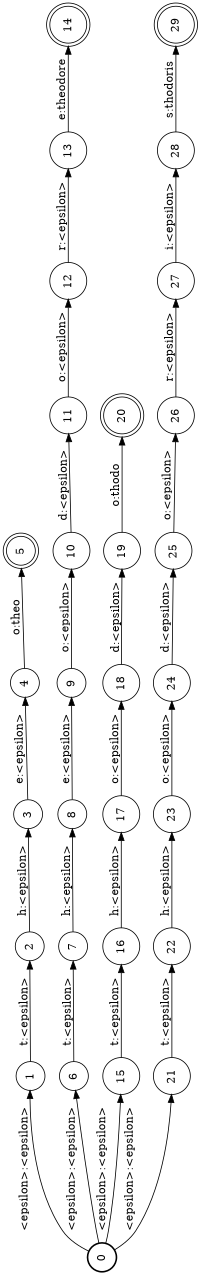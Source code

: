 digraph FST {
rankdir = LR;
size = "8.5,11";
label = "";
center = 1;
orientation = Landscape;
ranksep = "0.4";
nodesep = "0.25";
0 [label = "0", shape = circle, style = bold, fontsize = 14]
	0 -> 1 [label = "<epsilon>:<epsilon>", fontsize = 14];
	0 -> 6 [label = "<epsilon>:<epsilon>", fontsize = 14];
	0 -> 15 [label = "<epsilon>:<epsilon>", fontsize = 14];
	0 -> 21 [label = "<epsilon>:<epsilon>", fontsize = 14];
1 [label = "1", shape = circle, style = solid, fontsize = 14]
	1 -> 2 [label = "t:<epsilon>", fontsize = 14];
2 [label = "2", shape = circle, style = solid, fontsize = 14]
	2 -> 3 [label = "h:<epsilon>", fontsize = 14];
3 [label = "3", shape = circle, style = solid, fontsize = 14]
	3 -> 4 [label = "e:<epsilon>", fontsize = 14];
4 [label = "4", shape = circle, style = solid, fontsize = 14]
	4 -> 5 [label = "o:theo", fontsize = 14];
5 [label = "5", shape = doublecircle, style = solid, fontsize = 14]
6 [label = "6", shape = circle, style = solid, fontsize = 14]
	6 -> 7 [label = "t:<epsilon>", fontsize = 14];
7 [label = "7", shape = circle, style = solid, fontsize = 14]
	7 -> 8 [label = "h:<epsilon>", fontsize = 14];
8 [label = "8", shape = circle, style = solid, fontsize = 14]
	8 -> 9 [label = "e:<epsilon>", fontsize = 14];
9 [label = "9", shape = circle, style = solid, fontsize = 14]
	9 -> 10 [label = "o:<epsilon>", fontsize = 14];
10 [label = "10", shape = circle, style = solid, fontsize = 14]
	10 -> 11 [label = "d:<epsilon>", fontsize = 14];
11 [label = "11", shape = circle, style = solid, fontsize = 14]
	11 -> 12 [label = "o:<epsilon>", fontsize = 14];
12 [label = "12", shape = circle, style = solid, fontsize = 14]
	12 -> 13 [label = "r:<epsilon>", fontsize = 14];
13 [label = "13", shape = circle, style = solid, fontsize = 14]
	13 -> 14 [label = "e:theodore", fontsize = 14];
14 [label = "14", shape = doublecircle, style = solid, fontsize = 14]
15 [label = "15", shape = circle, style = solid, fontsize = 14]
	15 -> 16 [label = "t:<epsilon>", fontsize = 14];
16 [label = "16", shape = circle, style = solid, fontsize = 14]
	16 -> 17 [label = "h:<epsilon>", fontsize = 14];
17 [label = "17", shape = circle, style = solid, fontsize = 14]
	17 -> 18 [label = "o:<epsilon>", fontsize = 14];
18 [label = "18", shape = circle, style = solid, fontsize = 14]
	18 -> 19 [label = "d:<epsilon>", fontsize = 14];
19 [label = "19", shape = circle, style = solid, fontsize = 14]
	19 -> 20 [label = "o:thodo", fontsize = 14];
20 [label = "20", shape = doublecircle, style = solid, fontsize = 14]
21 [label = "21", shape = circle, style = solid, fontsize = 14]
	21 -> 22 [label = "t:<epsilon>", fontsize = 14];
22 [label = "22", shape = circle, style = solid, fontsize = 14]
	22 -> 23 [label = "h:<epsilon>", fontsize = 14];
23 [label = "23", shape = circle, style = solid, fontsize = 14]
	23 -> 24 [label = "o:<epsilon>", fontsize = 14];
24 [label = "24", shape = circle, style = solid, fontsize = 14]
	24 -> 25 [label = "d:<epsilon>", fontsize = 14];
25 [label = "25", shape = circle, style = solid, fontsize = 14]
	25 -> 26 [label = "o:<epsilon>", fontsize = 14];
26 [label = "26", shape = circle, style = solid, fontsize = 14]
	26 -> 27 [label = "r:<epsilon>", fontsize = 14];
27 [label = "27", shape = circle, style = solid, fontsize = 14]
	27 -> 28 [label = "i:<epsilon>", fontsize = 14];
28 [label = "28", shape = circle, style = solid, fontsize = 14]
	28 -> 29 [label = "s:thodoris", fontsize = 14];
29 [label = "29", shape = doublecircle, style = solid, fontsize = 14]
}
